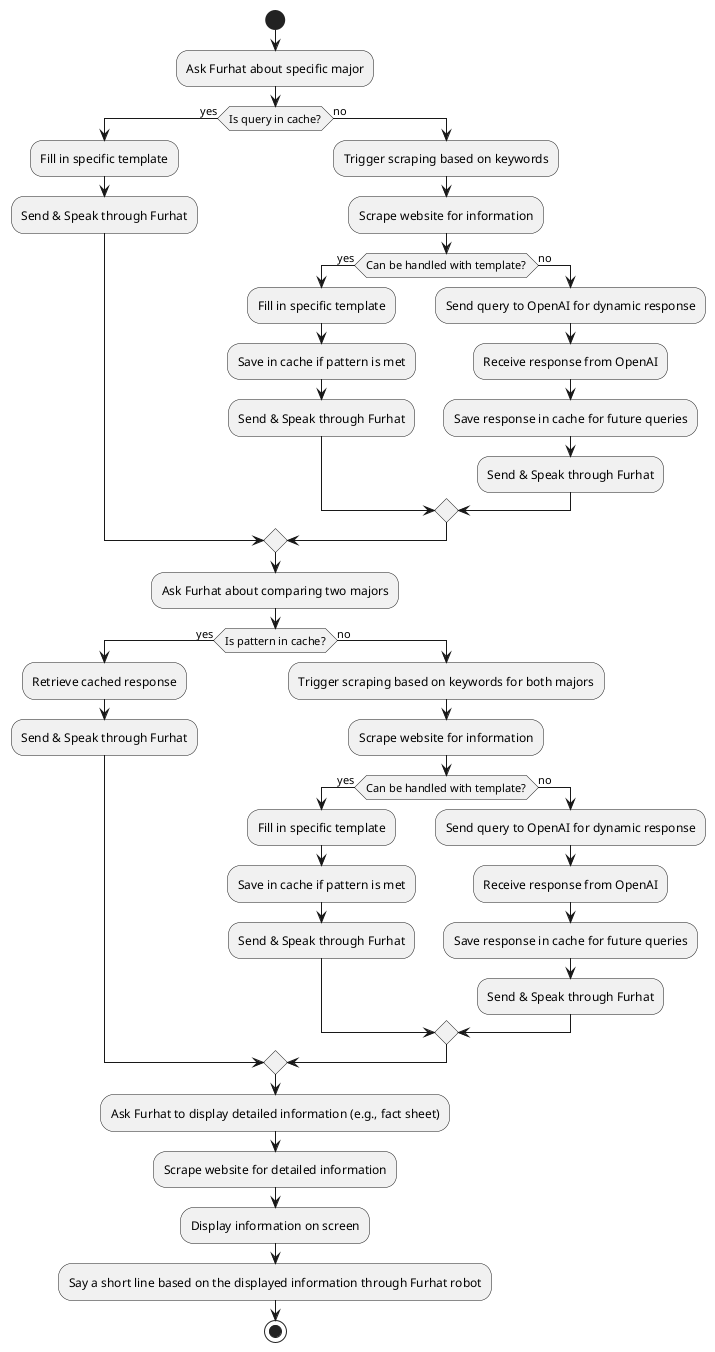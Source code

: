 @startuml 
start

:Ask Furhat about specific major;
if (Is query in cache?) then (yes)
    :Fill in specific template;
    :Send & Speak through Furhat;
else (no)
    :Trigger scraping based on keywords;
    :Scrape website for information;
    if (Can be handled with template?) then (yes)
        :Fill in specific template;
        :Save in cache if pattern is met;
        :Send & Speak through Furhat;
    else (no)
        :Send query to OpenAI for dynamic response;
        :Receive response from OpenAI;
        :Save response in cache for future queries;
        :Send & Speak through Furhat;
    endif
endif

:Ask Furhat about comparing two majors;
if (Is pattern in cache?) then (yes)
    :Retrieve cached response;
    :Send & Speak through Furhat;
else (no)
    :Trigger scraping based on keywords for both majors;
    :Scrape website for information;
    if (Can be handled with template?) then (yes)
        :Fill in specific template;
        :Save in cache if pattern is met;
        :Send & Speak through Furhat;
    else (no)
        :Send query to OpenAI for dynamic response;
        :Receive response from OpenAI;
        :Save response in cache for future queries;
        :Send & Speak through Furhat;
    endif
endif

:Ask Furhat to display detailed information (e.g., fact sheet);
:Scrape website for detailed information;
:Display information on screen;
:Say a short line based on the displayed information through Furhat robot;
stop
@enduml
